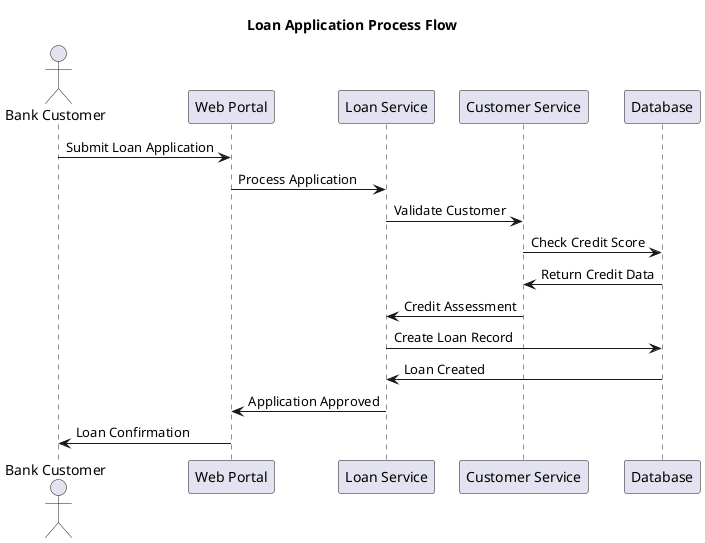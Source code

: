 @startuml Banking Workflow

skinparam backgroundColor #FFFFFF

title Loan Application Process Flow

actor "Bank Customer" as Customer
participant "Web Portal" as Portal
participant "Loan Service" as LoanSvc
participant "Customer Service" as CustomerSvc
participant "Database" as DB

Customer -> Portal : Submit Loan Application
Portal -> LoanSvc : Process Application
LoanSvc -> CustomerSvc : Validate Customer
CustomerSvc -> DB : Check Credit Score
DB -> CustomerSvc : Return Credit Data
CustomerSvc -> LoanSvc : Credit Assessment
LoanSvc -> DB : Create Loan Record
DB -> LoanSvc : Loan Created
LoanSvc -> Portal : Application Approved
Portal -> Customer : Loan Confirmation

@enduml